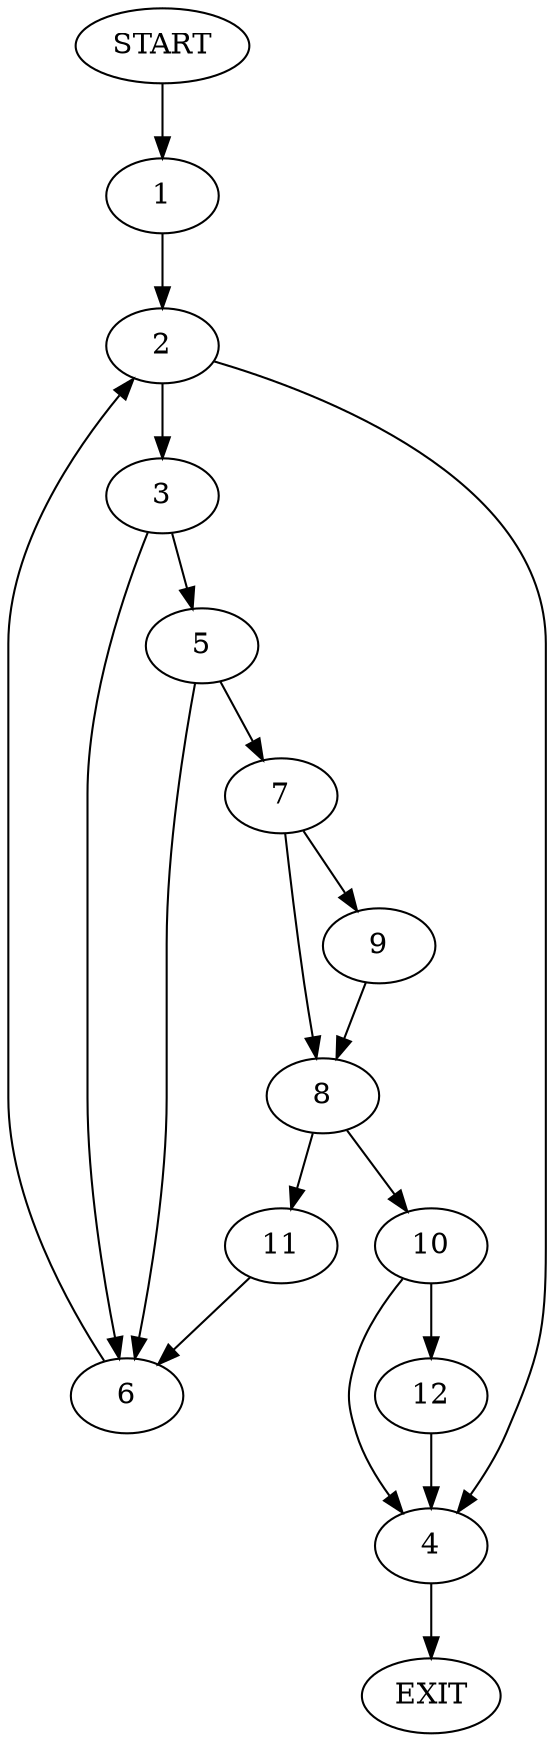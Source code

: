 digraph {
0 [label="START"]
13 [label="EXIT"]
0 -> 1
1 -> 2
2 -> 3
2 -> 4
4 -> 13
3 -> 5
3 -> 6
6 -> 2
5 -> 7
5 -> 6
7 -> 8
7 -> 9
8 -> 10
8 -> 11
9 -> 8
10 -> 12
10 -> 4
11 -> 6
12 -> 4
}

